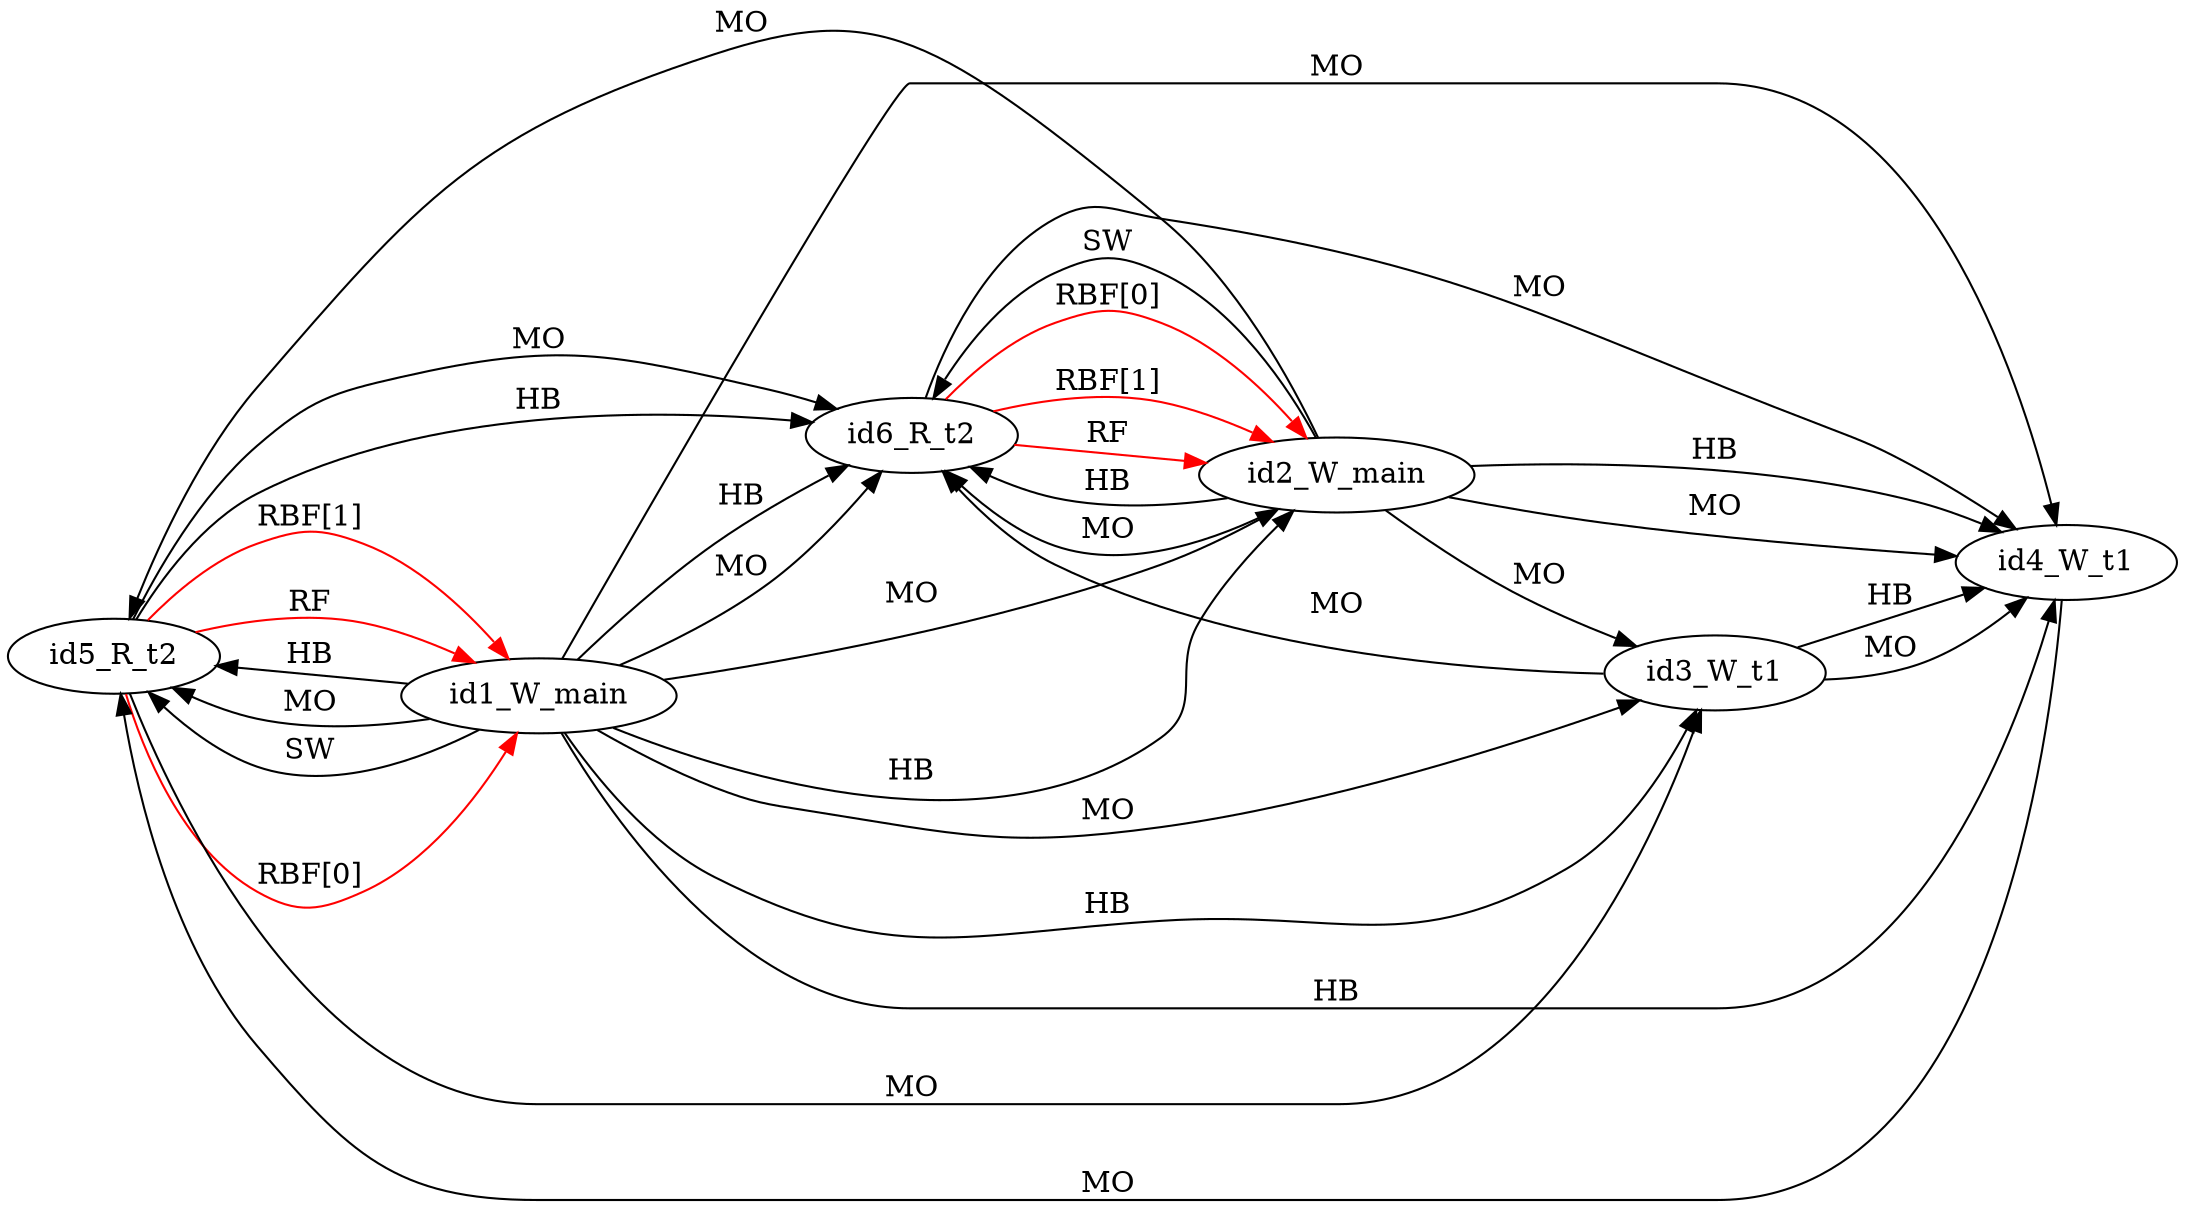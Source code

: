 digraph memory_model {
rankdir=LR;
id5_R_t2 -> id1_W_main [label = "RBF[0]", color="red"];
id5_R_t2 -> id1_W_main [label = "RBF[1]", color="red"];
id6_R_t2 -> id2_W_main [label = "RBF[0]", color="red"];
id6_R_t2 -> id2_W_main [label = "RBF[1]", color="red"];
id5_R_t2 -> id1_W_main [label = "RF", color="red"];
id6_R_t2 -> id2_W_main [label = "RF", color="red"];
id1_W_main -> id2_W_main [label = "HB", color="black"];
id3_W_t1 -> id4_W_t1 [label = "HB", color="black"];
id5_R_t2 -> id6_R_t2 [label = "HB", color="black"];
id1_W_main -> id3_W_t1 [label = "HB", color="black"];
id1_W_main -> id4_W_t1 [label = "HB", color="black"];
id1_W_main -> id5_R_t2 [label = "HB", color="black"];
id1_W_main -> id6_R_t2 [label = "HB", color="black"];
id2_W_main -> id4_W_t1 [label = "HB", color="black"];
id2_W_main -> id6_R_t2 [label = "HB", color="black"];
id1_W_main -> id2_W_main [label = "MO", color="black"];
id3_W_t1 -> id4_W_t1 [label = "MO", color="black"];
id5_R_t2 -> id6_R_t2 [label = "MO", color="black"];
id1_W_main -> id3_W_t1 [label = "MO", color="black"];
id1_W_main -> id4_W_t1 [label = "MO", color="black"];
id1_W_main -> id5_R_t2 [label = "MO", color="black"];
id1_W_main -> id6_R_t2 [label = "MO", color="black"];
id2_W_main -> id3_W_t1 [label = "MO", color="black"];
id2_W_main -> id4_W_t1 [label = "MO", color="black"];
id2_W_main -> id5_R_t2 [label = "MO", color="black"];
id2_W_main -> id6_R_t2 [label = "MO", color="black"];
id3_W_t1 -> id6_R_t2 [label = "MO", color="black"];
id4_W_t1 -> id5_R_t2 [label = "MO", color="black"];
id5_R_t2 -> id3_W_t1 [label = "MO", color="black"];
id6_R_t2 -> id4_W_t1 [label = "MO", color="black"];
id1_W_main -> id5_R_t2 [label = "SW", color="black"];
id2_W_main -> id6_R_t2 [label = "SW", color="black"];
}